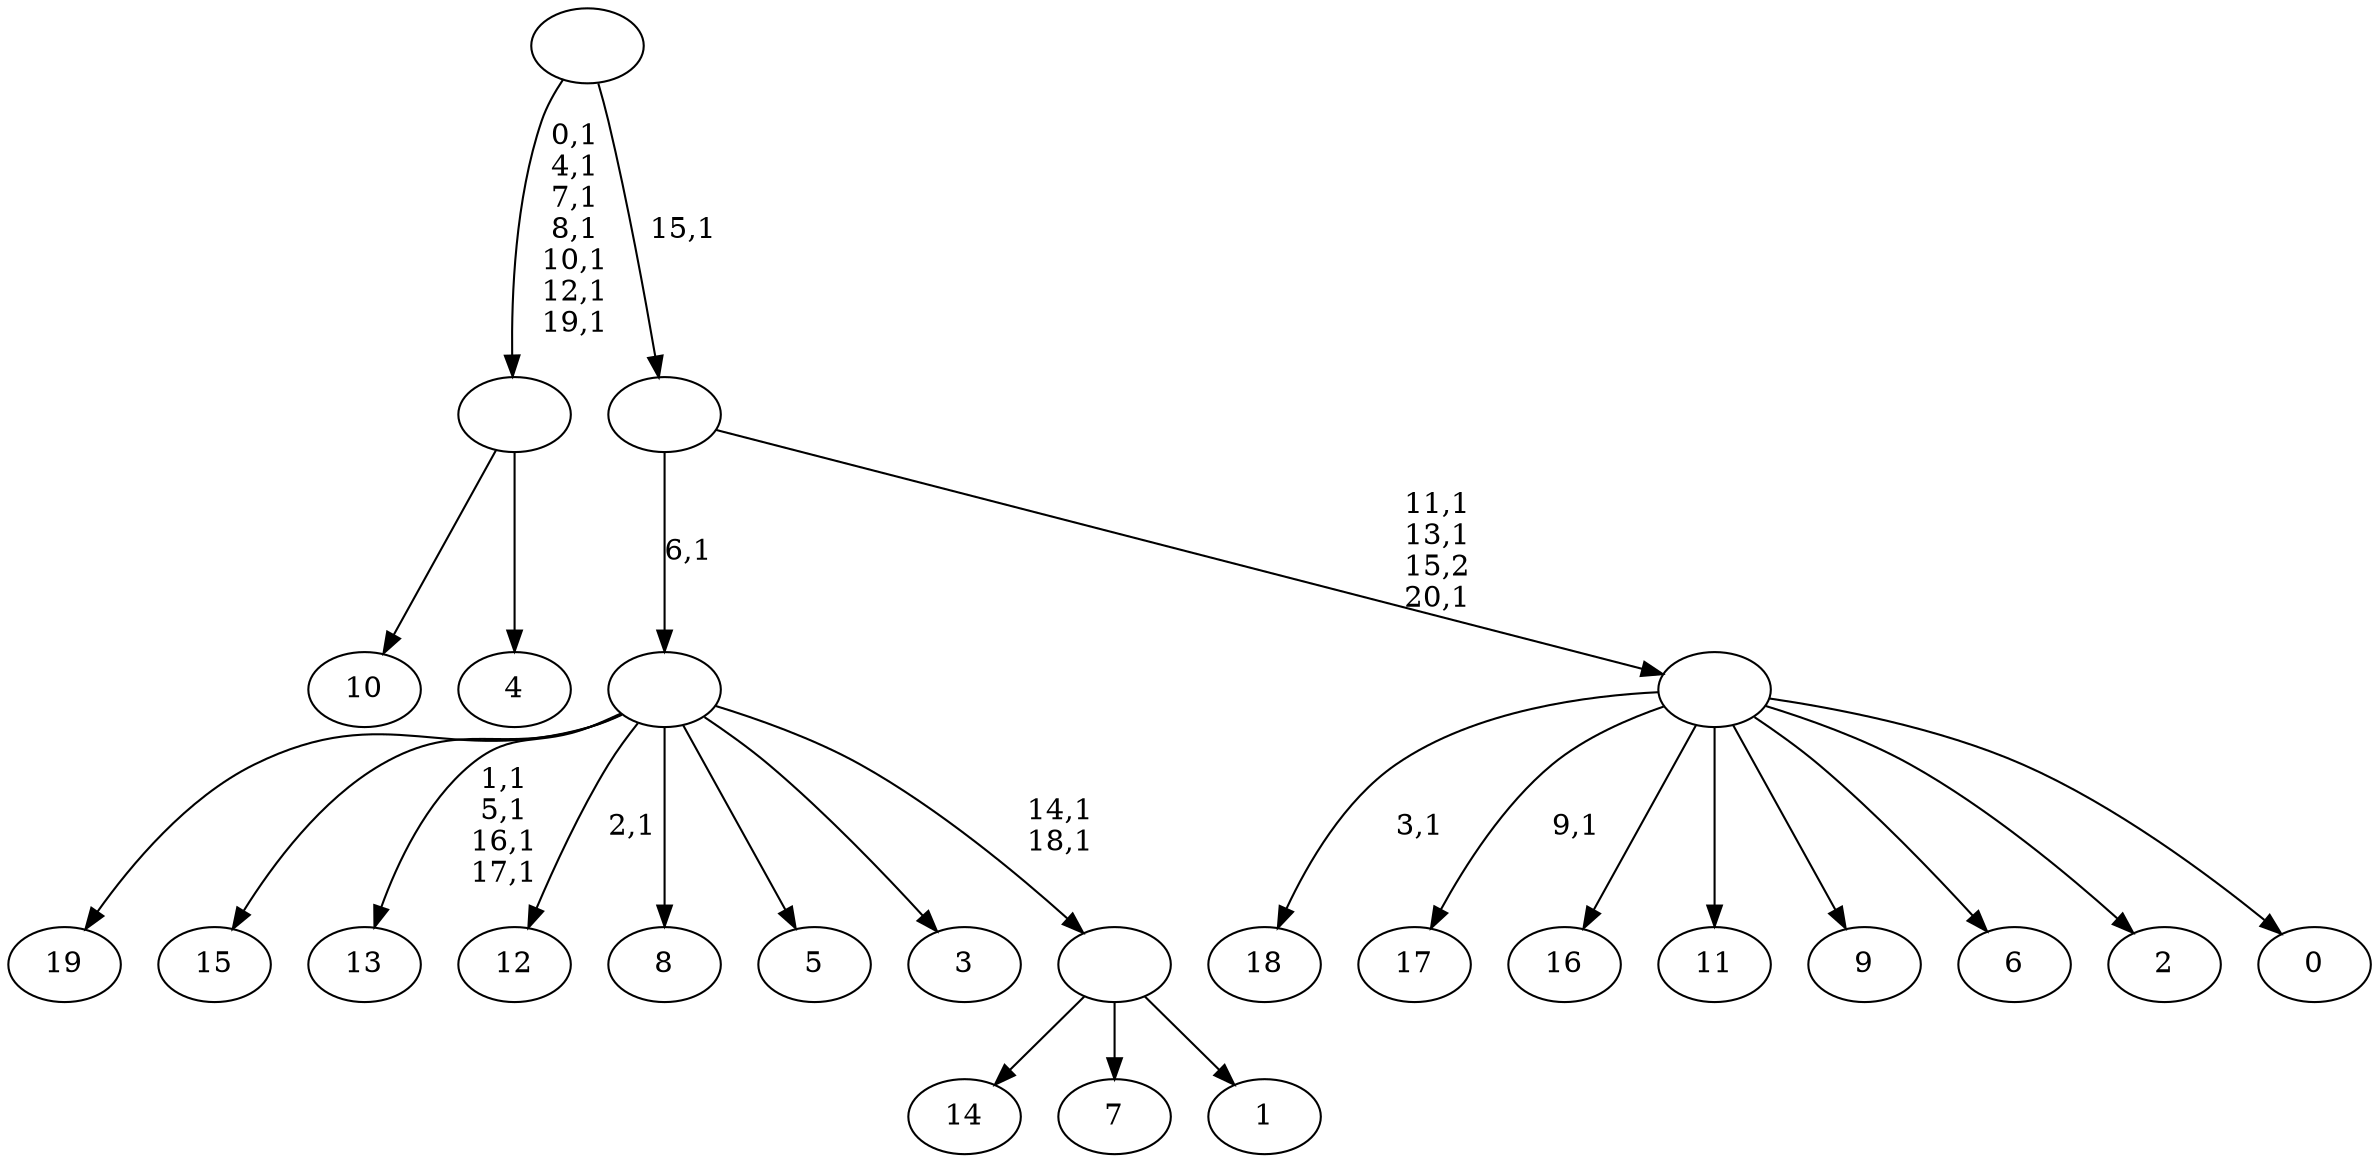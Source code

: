 digraph T {
	41 [label="19"]
	40 [label="18"]
	38 [label="17"]
	36 [label="16"]
	35 [label="15"]
	34 [label="14"]
	33 [label="13"]
	28 [label="12"]
	26 [label="11"]
	25 [label="10"]
	24 [label="9"]
	23 [label="8"]
	22 [label="7"]
	21 [label="6"]
	20 [label="5"]
	19 [label="4"]
	18 [label=""]
	11 [label="3"]
	10 [label="2"]
	9 [label="1"]
	8 [label=""]
	6 [label=""]
	5 [label="0"]
	4 [label=""]
	1 [label=""]
	0 [label=""]
	18 -> 25 [label=""]
	18 -> 19 [label=""]
	8 -> 34 [label=""]
	8 -> 22 [label=""]
	8 -> 9 [label=""]
	6 -> 8 [label="14,1\n18,1"]
	6 -> 28 [label="2,1"]
	6 -> 33 [label="1,1\n5,1\n16,1\n17,1"]
	6 -> 41 [label=""]
	6 -> 35 [label=""]
	6 -> 23 [label=""]
	6 -> 20 [label=""]
	6 -> 11 [label=""]
	4 -> 38 [label="9,1"]
	4 -> 40 [label="3,1"]
	4 -> 36 [label=""]
	4 -> 26 [label=""]
	4 -> 24 [label=""]
	4 -> 21 [label=""]
	4 -> 10 [label=""]
	4 -> 5 [label=""]
	1 -> 4 [label="11,1\n13,1\n15,2\n20,1"]
	1 -> 6 [label="6,1"]
	0 -> 18 [label="0,1\n4,1\n7,1\n8,1\n10,1\n12,1\n19,1"]
	0 -> 1 [label="15,1"]
}
